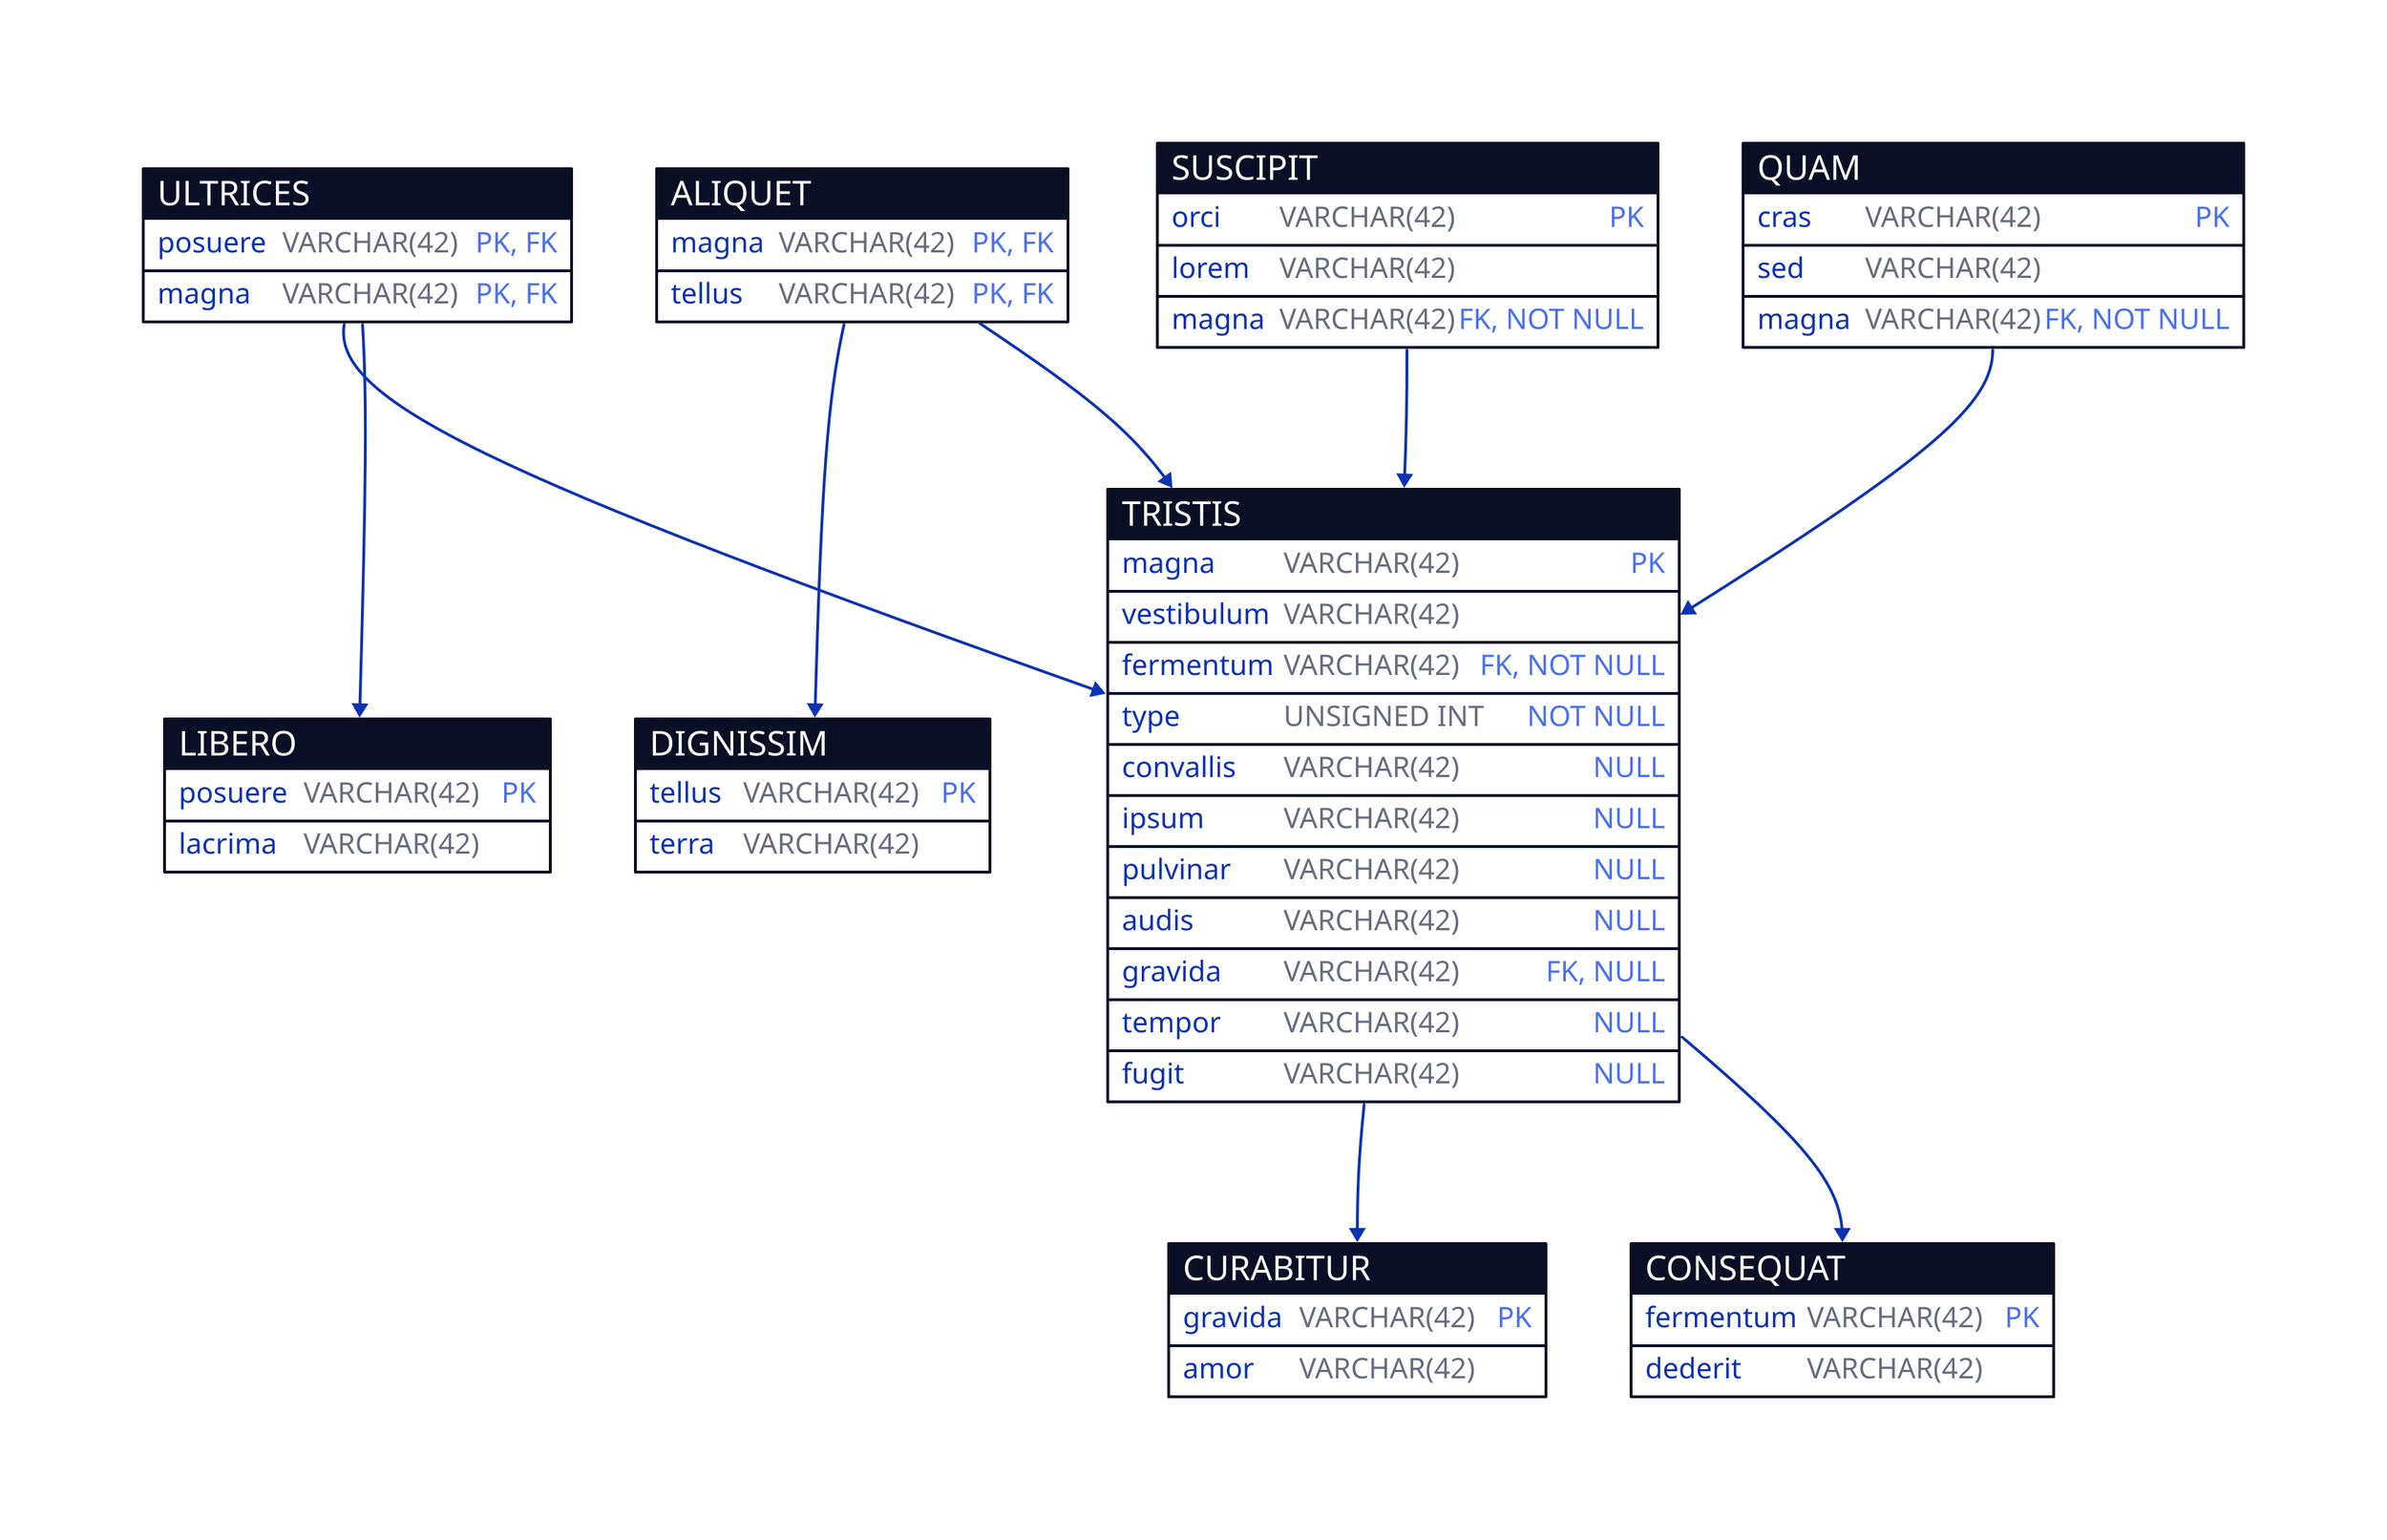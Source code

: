 "ALIQUET": { shape: sql_table
  "magna":  VARCHAR(42) {constraint: [PK; FK]}
  "tellus": VARCHAR(42) {constraint: [PK; FK]}
}

"CONSEQUAT": { shape: sql_table
  "fermentum": VARCHAR(42) {constraint: PK}
  "dederit":   VARCHAR(42) 
}

"CURABITUR": { shape: sql_table
  "gravida": VARCHAR(42) {constraint: PK}
  "amor":    VARCHAR(42) 
}

"DIGNISSIM": { shape: sql_table
  "tellus": VARCHAR(42) {constraint: PK}
  "terra":  VARCHAR(42) 
}

"LIBERO": { shape: sql_table
  "posuere": VARCHAR(42) {constraint: PK}
  "lacrima": VARCHAR(42) 
}

"QUAM": { shape: sql_table
  "cras":  VARCHAR(42) {constraint: PK}
  "sed":   VARCHAR(42) 
  "magna": VARCHAR(42) {constraint: [FK; NOT NULL]}
}

"SUSCIPIT": { shape: sql_table
  "orci":  VARCHAR(42) {constraint: PK}
  "lorem": VARCHAR(42) 
  "magna": VARCHAR(42) {constraint: [FK; NOT NULL]}
}

"TRISTIS": { shape: sql_table
  "magna":      VARCHAR(42) {constraint: PK}
  "vestibulum": VARCHAR(42) 
  "fermentum":  VARCHAR(42) {constraint: [FK; NOT NULL]}
  "type":       UNSIGNED INT {constraint: NOT NULL}
  "convallis":  VARCHAR(42) {constraint: "NULL"}
  "ipsum":      VARCHAR(42) {constraint: "NULL"}
  "pulvinar":   VARCHAR(42) {constraint: "NULL"}
  "audis":      VARCHAR(42) {constraint: "NULL"}
  "gravida":    VARCHAR(42) {constraint: [FK; "NULL"]}
  "tempor":     VARCHAR(42) {constraint: "NULL"}
  "fugit":      VARCHAR(42) {constraint: "NULL"}
}

"ULTRICES": { shape: sql_table
  "posuere": VARCHAR(42) {constraint: [PK; FK]}
  "magna":   VARCHAR(42) {constraint: [PK; FK]}
}

"ALIQUET"."magna" -> "TRISTIS"."magna"
"ALIQUET"."tellus" -> "DIGNISSIM"."tellus"
"QUAM"."magna" -> "TRISTIS"."magna"
"SUSCIPIT"."magna" -> "TRISTIS"."magna"
"TRISTIS"."fermentum" -> "CONSEQUAT"."fermentum"
"TRISTIS"."gravida" -> "CURABITUR"."gravida"
"ULTRICES"."posuere" -> "LIBERO"."posuere"
"ULTRICES"."magna" -> "TRISTIS"."magna"
